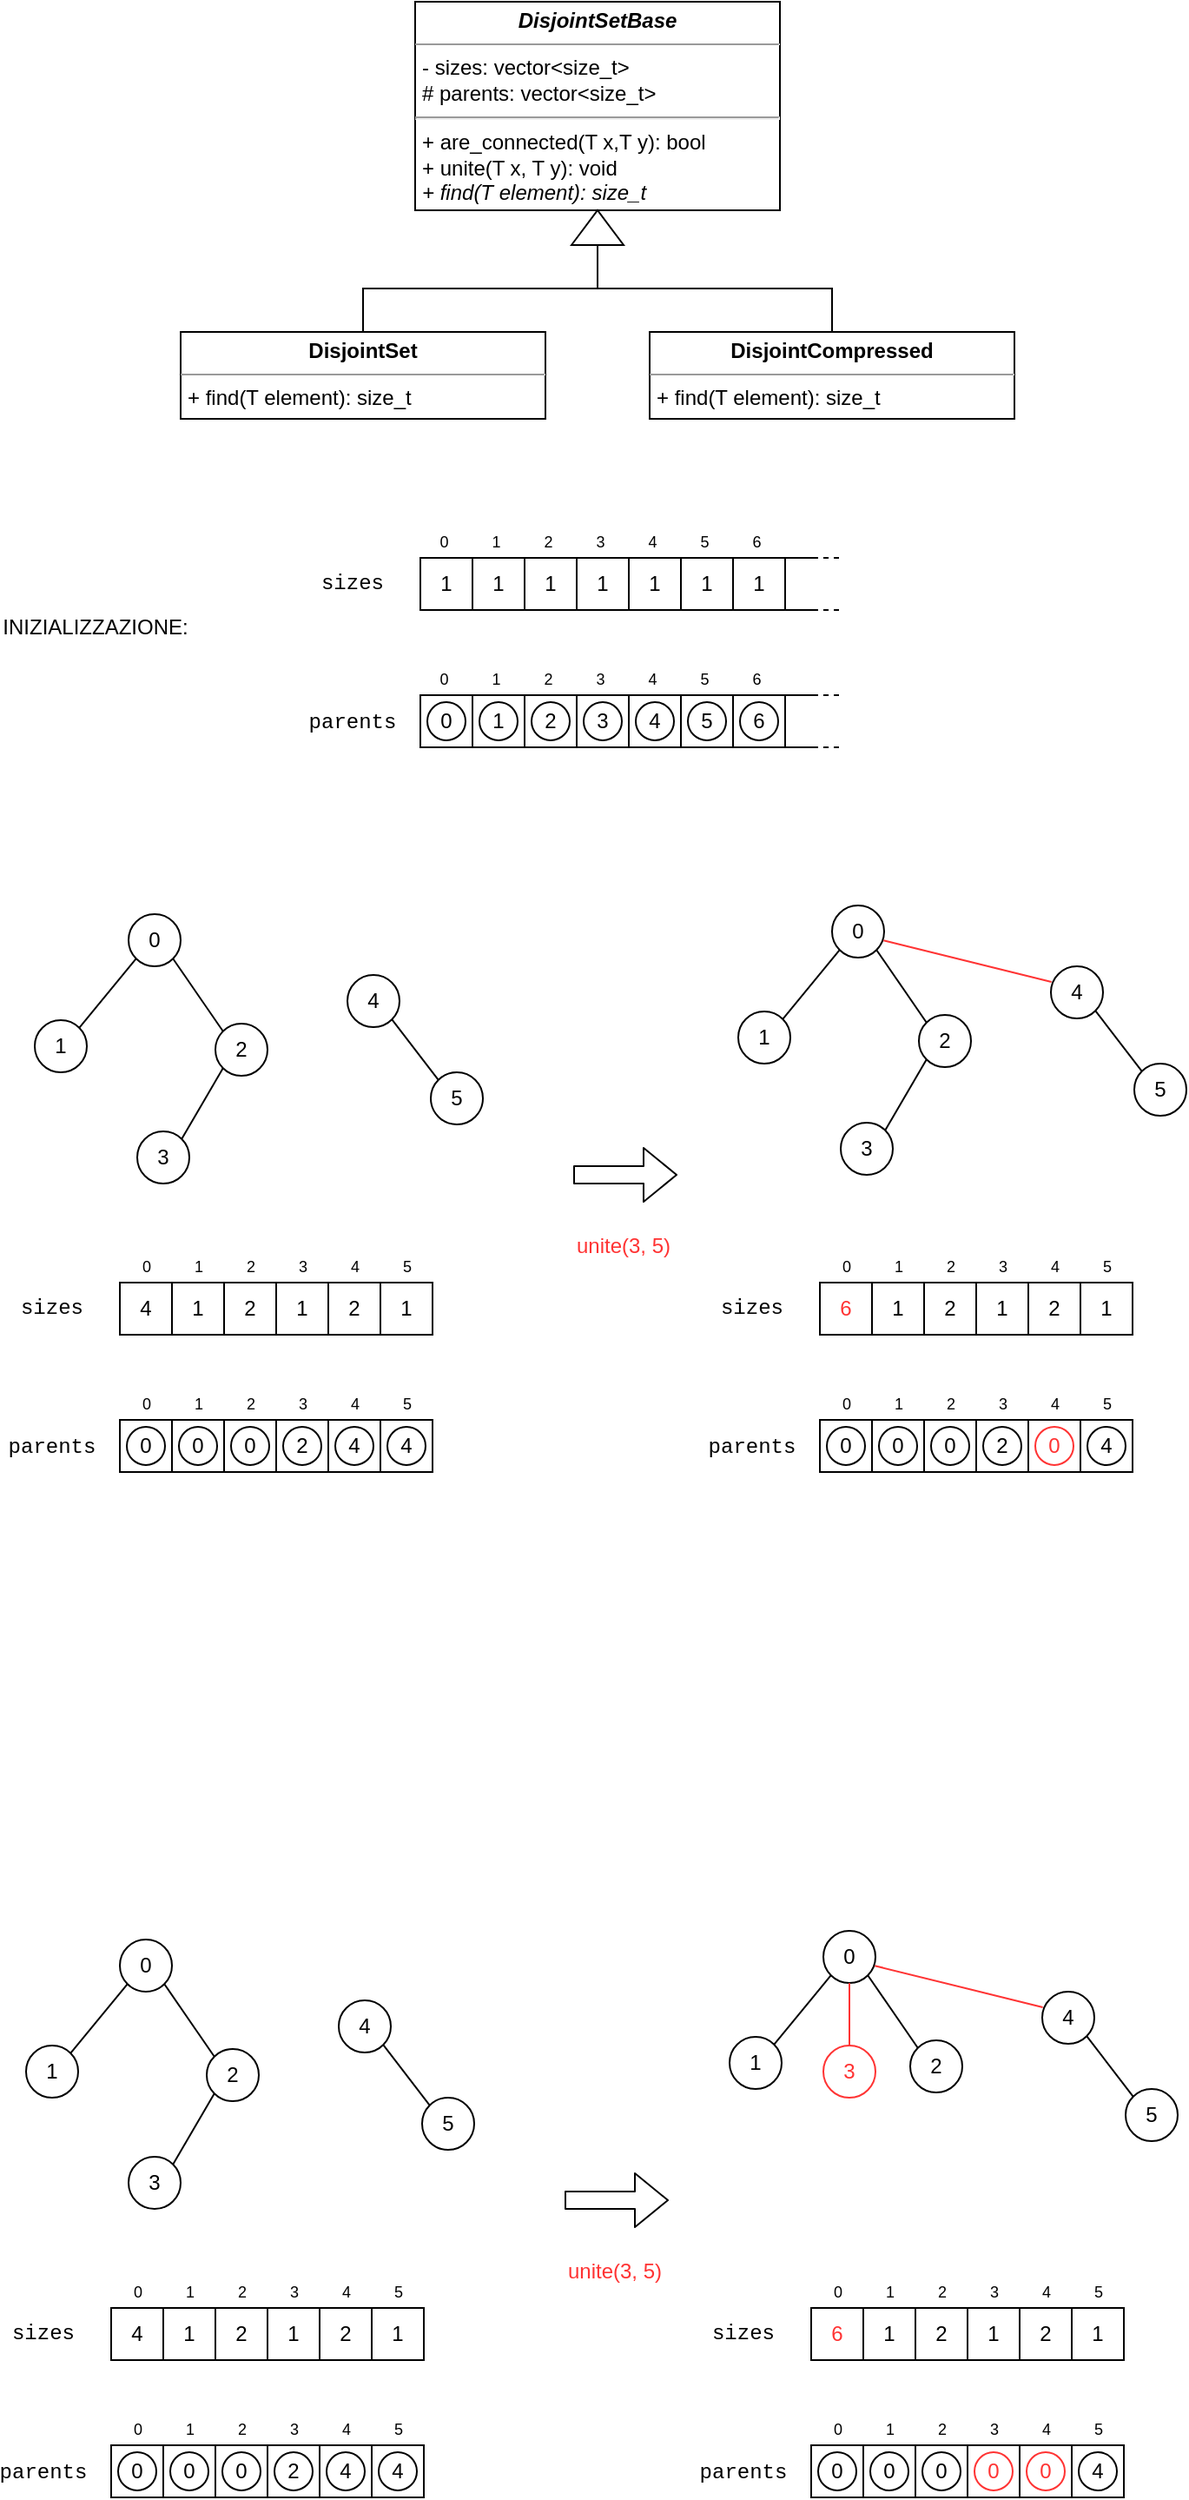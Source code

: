 <mxfile version="12.9.13" type="device"><diagram id="8xjFrXslsAIDBXC2lS5B" name="Page-1"><mxGraphModel dx="1014" dy="738" grid="1" gridSize="10" guides="1" tooltips="1" connect="1" arrows="1" fold="1" page="1" pageScale="1" pageWidth="827" pageHeight="1169" math="0" shadow="0"><root><mxCell id="0"/><mxCell id="1" parent="0"/><mxCell id="ZiQM-W1zX51JUNLS2dKG-1" value="&lt;p style=&quot;margin: 0px ; margin-top: 4px ; text-align: center&quot;&gt;&lt;b&gt;&lt;i&gt;DisjointSetBase&lt;/i&gt;&lt;/b&gt;&lt;br&gt;&lt;/p&gt;&lt;hr size=&quot;1&quot;&gt;&lt;p style=&quot;margin: 0px ; margin-left: 4px&quot;&gt;- sizes:&amp;nbsp;vector&amp;lt;size_t&amp;gt;&lt;/p&gt;&lt;p style=&quot;margin: 0px ; margin-left: 4px&quot;&gt;# parents: vector&amp;lt;size_t&amp;gt;&lt;/p&gt;&lt;hr&gt;&lt;p style=&quot;margin: 0px 0px 0px 4px&quot;&gt;+ are_connected(T x,T y): bool&lt;/p&gt;&lt;p style=&quot;margin: 0px 0px 0px 4px&quot;&gt;+ unite(T x, T y): void&lt;/p&gt;&lt;p style=&quot;margin: 0px 0px 0px 4px&quot;&gt;&lt;i&gt;+ find(T element): size_t&lt;/i&gt;&lt;br&gt;&lt;/p&gt;" style="verticalAlign=top;align=left;overflow=fill;fontSize=12;fontFamily=Helvetica;html=1;fillColor=none;" parent="1" vertex="1"><mxGeometry x="309" y="100" width="210" height="120" as="geometry"/></mxCell><mxCell id="ZiQM-W1zX51JUNLS2dKG-9" style="edgeStyle=orthogonalEdgeStyle;rounded=0;orthogonalLoop=1;jettySize=auto;html=1;exitX=0;exitY=0.5;exitDx=0;exitDy=0;entryX=0.5;entryY=0;entryDx=0;entryDy=0;endArrow=none;endFill=0;" parent="1" source="ZiQM-W1zX51JUNLS2dKG-3" target="ZiQM-W1zX51JUNLS2dKG-7" edge="1"><mxGeometry relative="1" as="geometry"/></mxCell><mxCell id="ZiQM-W1zX51JUNLS2dKG-3" value="" style="triangle;whiteSpace=wrap;html=1;rotation=-90;" parent="1" vertex="1"><mxGeometry x="404" y="215" width="20" height="30" as="geometry"/></mxCell><mxCell id="ZiQM-W1zX51JUNLS2dKG-8" style="edgeStyle=orthogonalEdgeStyle;rounded=0;orthogonalLoop=1;jettySize=auto;html=1;exitX=0.5;exitY=0;exitDx=0;exitDy=0;entryX=0;entryY=0.5;entryDx=0;entryDy=0;endArrow=none;endFill=0;" parent="1" source="ZiQM-W1zX51JUNLS2dKG-6" target="ZiQM-W1zX51JUNLS2dKG-3" edge="1"><mxGeometry relative="1" as="geometry"/></mxCell><mxCell id="ZiQM-W1zX51JUNLS2dKG-6" value="&lt;p style=&quot;margin: 0px ; margin-top: 4px ; text-align: center&quot;&gt;&lt;b&gt;DisjointSet&lt;/b&gt;&lt;br&gt;&lt;/p&gt;&lt;hr size=&quot;1&quot;&gt;&lt;p style=&quot;margin: 0px 0px 0px 4px&quot;&gt;+ find(T element): size_t&lt;/p&gt;&lt;p style=&quot;margin: 0px 0px 0px 4px&quot;&gt;&lt;br&gt;&lt;/p&gt;" style="verticalAlign=top;align=left;overflow=fill;fontSize=12;fontFamily=Helvetica;html=1;fillColor=none;" parent="1" vertex="1"><mxGeometry x="174" y="290" width="210" height="50" as="geometry"/></mxCell><mxCell id="ZiQM-W1zX51JUNLS2dKG-7" value="&lt;p style=&quot;margin: 0px ; margin-top: 4px ; text-align: center&quot;&gt;&lt;b&gt;DisjointCompressed&lt;/b&gt;&lt;br&gt;&lt;/p&gt;&lt;hr size=&quot;1&quot;&gt;&lt;p style=&quot;margin: 0px ; margin-left: 4px&quot;&gt;&lt;span&gt;+ find(T element): size_t&lt;/span&gt;&lt;br&gt;&lt;/p&gt;&lt;p style=&quot;margin: 0px ; margin-left: 4px&quot;&gt;&lt;br&gt;&lt;/p&gt;" style="verticalAlign=top;align=left;overflow=fill;fontSize=12;fontFamily=Helvetica;html=1;fillColor=none;" parent="1" vertex="1"><mxGeometry x="444" y="290" width="210" height="50" as="geometry"/></mxCell><mxCell id="z-gm0jv7d2_Ei2gKOcUc-20" value="" style="rounded=0;whiteSpace=wrap;html=1;verticalAlign=top;" vertex="1" parent="1"><mxGeometry x="492" y="499" width="30" height="30" as="geometry"/></mxCell><mxCell id="z-gm0jv7d2_Ei2gKOcUc-22" value="&lt;font style=&quot;font-size: 9px&quot;&gt;0&amp;nbsp; &amp;nbsp; &amp;nbsp; &amp;nbsp; &amp;nbsp; 1&amp;nbsp; &amp;nbsp; &amp;nbsp; &amp;nbsp; &amp;nbsp;&amp;nbsp;2&amp;nbsp; &amp;nbsp; &amp;nbsp; &amp;nbsp; &amp;nbsp;&amp;nbsp;3&amp;nbsp; &amp;nbsp; &amp;nbsp; &amp;nbsp; &amp;nbsp;&amp;nbsp;4&amp;nbsp; &amp;nbsp; &amp;nbsp; &amp;nbsp; &amp;nbsp;&amp;nbsp;5&amp;nbsp; &amp;nbsp; &amp;nbsp; &amp;nbsp; &amp;nbsp;&amp;nbsp;6&amp;nbsp;&lt;/font&gt;" style="text;html=1;strokeColor=none;fillColor=none;align=center;verticalAlign=middle;whiteSpace=wrap;rounded=0;" vertex="1" parent="1"><mxGeometry x="312" y="479" width="210" height="20" as="geometry"/></mxCell><mxCell id="z-gm0jv7d2_Ei2gKOcUc-24" value="&lt;font face=&quot;Courier New&quot;&gt;sizes&lt;/font&gt;" style="text;html=1;strokeColor=none;fillColor=none;align=center;verticalAlign=middle;whiteSpace=wrap;rounded=0;" vertex="1" parent="1"><mxGeometry x="248" y="424" width="50" height="20" as="geometry"/></mxCell><mxCell id="z-gm0jv7d2_Ei2gKOcUc-47" style="rounded=0;orthogonalLoop=1;jettySize=auto;html=1;exitX=1;exitY=0;exitDx=0;exitDy=0;entryX=0;entryY=1;entryDx=0;entryDy=0;endArrow=none;endFill=0;" edge="1" parent="1" source="z-gm0jv7d2_Ei2gKOcUc-26" target="z-gm0jv7d2_Ei2gKOcUc-27"><mxGeometry relative="1" as="geometry"/></mxCell><mxCell id="z-gm0jv7d2_Ei2gKOcUc-26" value="1" style="ellipse;whiteSpace=wrap;html=1;aspect=fixed;" vertex="1" parent="1"><mxGeometry x="90" y="686" width="30" height="30" as="geometry"/></mxCell><mxCell id="z-gm0jv7d2_Ei2gKOcUc-27" value="0" style="ellipse;whiteSpace=wrap;html=1;aspect=fixed;" vertex="1" parent="1"><mxGeometry x="144" y="625" width="30" height="30" as="geometry"/></mxCell><mxCell id="z-gm0jv7d2_Ei2gKOcUc-48" style="edgeStyle=none;rounded=0;orthogonalLoop=1;jettySize=auto;html=1;exitX=0;exitY=0;exitDx=0;exitDy=0;entryX=1;entryY=1;entryDx=0;entryDy=0;endArrow=none;endFill=0;" edge="1" parent="1" source="z-gm0jv7d2_Ei2gKOcUc-28" target="z-gm0jv7d2_Ei2gKOcUc-27"><mxGeometry relative="1" as="geometry"/></mxCell><mxCell id="z-gm0jv7d2_Ei2gKOcUc-50" style="edgeStyle=none;rounded=0;orthogonalLoop=1;jettySize=auto;html=1;exitX=0;exitY=1;exitDx=0;exitDy=0;entryX=1;entryY=0;entryDx=0;entryDy=0;endArrow=none;endFill=0;" edge="1" parent="1" source="z-gm0jv7d2_Ei2gKOcUc-28" target="z-gm0jv7d2_Ei2gKOcUc-49"><mxGeometry relative="1" as="geometry"/></mxCell><mxCell id="z-gm0jv7d2_Ei2gKOcUc-28" value="2" style="ellipse;whiteSpace=wrap;html=1;aspect=fixed;" vertex="1" parent="1"><mxGeometry x="194" y="688" width="30" height="30" as="geometry"/></mxCell><mxCell id="z-gm0jv7d2_Ei2gKOcUc-29" value="" style="endArrow=none;html=1;" edge="1" parent="1"><mxGeometry width="50" height="50" relative="1" as="geometry"><mxPoint x="522" y="499" as="sourcePoint"/><mxPoint x="538" y="499" as="targetPoint"/></mxGeometry></mxCell><mxCell id="z-gm0jv7d2_Ei2gKOcUc-30" value="" style="endArrow=none;html=1;dashed=1;" edge="1" parent="1"><mxGeometry width="50" height="50" relative="1" as="geometry"><mxPoint x="538" y="499" as="sourcePoint"/><mxPoint x="554" y="499" as="targetPoint"/></mxGeometry></mxCell><mxCell id="z-gm0jv7d2_Ei2gKOcUc-33" value="" style="endArrow=none;html=1;" edge="1" parent="1"><mxGeometry width="50" height="50" relative="1" as="geometry"><mxPoint x="522" y="529" as="sourcePoint"/><mxPoint x="538" y="529" as="targetPoint"/></mxGeometry></mxCell><mxCell id="z-gm0jv7d2_Ei2gKOcUc-34" value="" style="endArrow=none;html=1;dashed=1;" edge="1" parent="1"><mxGeometry width="50" height="50" relative="1" as="geometry"><mxPoint x="538" y="529" as="sourcePoint"/><mxPoint x="554" y="529" as="targetPoint"/></mxGeometry></mxCell><mxCell id="z-gm0jv7d2_Ei2gKOcUc-35" value="1" style="rounded=0;whiteSpace=wrap;html=1;" vertex="1" parent="1"><mxGeometry x="312" y="420" width="30" height="30" as="geometry"/></mxCell><mxCell id="z-gm0jv7d2_Ei2gKOcUc-36" value="1" style="rounded=0;whiteSpace=wrap;html=1;" vertex="1" parent="1"><mxGeometry x="342" y="420" width="30" height="30" as="geometry"/></mxCell><mxCell id="z-gm0jv7d2_Ei2gKOcUc-37" value="1" style="rounded=0;whiteSpace=wrap;html=1;" vertex="1" parent="1"><mxGeometry x="372" y="420" width="30" height="30" as="geometry"/></mxCell><mxCell id="z-gm0jv7d2_Ei2gKOcUc-38" value="1" style="rounded=0;whiteSpace=wrap;html=1;" vertex="1" parent="1"><mxGeometry x="402" y="420" width="30" height="30" as="geometry"/></mxCell><mxCell id="z-gm0jv7d2_Ei2gKOcUc-39" value="1" style="rounded=0;whiteSpace=wrap;html=1;" vertex="1" parent="1"><mxGeometry x="432" y="420" width="30" height="30" as="geometry"/></mxCell><mxCell id="z-gm0jv7d2_Ei2gKOcUc-40" value="1" style="rounded=0;whiteSpace=wrap;html=1;" vertex="1" parent="1"><mxGeometry x="462" y="420" width="30" height="30" as="geometry"/></mxCell><mxCell id="z-gm0jv7d2_Ei2gKOcUc-41" value="1" style="rounded=0;whiteSpace=wrap;html=1;" vertex="1" parent="1"><mxGeometry x="492" y="420" width="30" height="30" as="geometry"/></mxCell><mxCell id="z-gm0jv7d2_Ei2gKOcUc-42" value="&lt;font style=&quot;font-size: 9px&quot;&gt;0&amp;nbsp; &amp;nbsp; &amp;nbsp; &amp;nbsp; &amp;nbsp; 1&amp;nbsp; &amp;nbsp; &amp;nbsp; &amp;nbsp; &amp;nbsp;&amp;nbsp;2&amp;nbsp; &amp;nbsp; &amp;nbsp; &amp;nbsp; &amp;nbsp;&amp;nbsp;3&amp;nbsp; &amp;nbsp; &amp;nbsp; &amp;nbsp; &amp;nbsp;&amp;nbsp;4&amp;nbsp; &amp;nbsp; &amp;nbsp; &amp;nbsp; &amp;nbsp;&amp;nbsp;5&amp;nbsp; &amp;nbsp; &amp;nbsp; &amp;nbsp; &amp;nbsp;&amp;nbsp;6&amp;nbsp;&lt;/font&gt;" style="text;html=1;strokeColor=none;fillColor=none;align=center;verticalAlign=middle;whiteSpace=wrap;rounded=0;" vertex="1" parent="1"><mxGeometry x="312" y="400" width="210" height="20" as="geometry"/></mxCell><mxCell id="z-gm0jv7d2_Ei2gKOcUc-43" value="" style="endArrow=none;html=1;" edge="1" parent="1"><mxGeometry width="50" height="50" relative="1" as="geometry"><mxPoint x="522" y="420" as="sourcePoint"/><mxPoint x="538" y="420" as="targetPoint"/></mxGeometry></mxCell><mxCell id="z-gm0jv7d2_Ei2gKOcUc-44" value="" style="endArrow=none;html=1;dashed=1;" edge="1" parent="1"><mxGeometry width="50" height="50" relative="1" as="geometry"><mxPoint x="538" y="420" as="sourcePoint"/><mxPoint x="554" y="420" as="targetPoint"/></mxGeometry></mxCell><mxCell id="z-gm0jv7d2_Ei2gKOcUc-45" value="" style="endArrow=none;html=1;" edge="1" parent="1"><mxGeometry width="50" height="50" relative="1" as="geometry"><mxPoint x="522" y="450" as="sourcePoint"/><mxPoint x="538" y="450" as="targetPoint"/></mxGeometry></mxCell><mxCell id="z-gm0jv7d2_Ei2gKOcUc-46" value="" style="endArrow=none;html=1;dashed=1;" edge="1" parent="1"><mxGeometry width="50" height="50" relative="1" as="geometry"><mxPoint x="538" y="450" as="sourcePoint"/><mxPoint x="554" y="450" as="targetPoint"/></mxGeometry></mxCell><mxCell id="z-gm0jv7d2_Ei2gKOcUc-49" value="3" style="ellipse;whiteSpace=wrap;html=1;aspect=fixed;" vertex="1" parent="1"><mxGeometry x="149" y="750" width="30" height="30" as="geometry"/></mxCell><mxCell id="z-gm0jv7d2_Ei2gKOcUc-51" value="4" style="ellipse;whiteSpace=wrap;html=1;aspect=fixed;" vertex="1" parent="1"><mxGeometry x="270" y="660" width="30" height="30" as="geometry"/></mxCell><mxCell id="z-gm0jv7d2_Ei2gKOcUc-54" style="edgeStyle=none;rounded=0;orthogonalLoop=1;jettySize=auto;html=1;exitX=0;exitY=0;exitDx=0;exitDy=0;entryX=1;entryY=1;entryDx=0;entryDy=0;endArrow=none;endFill=0;" edge="1" parent="1" source="z-gm0jv7d2_Ei2gKOcUc-52" target="z-gm0jv7d2_Ei2gKOcUc-51"><mxGeometry relative="1" as="geometry"/></mxCell><mxCell id="z-gm0jv7d2_Ei2gKOcUc-52" value="5" style="ellipse;whiteSpace=wrap;html=1;aspect=fixed;" vertex="1" parent="1"><mxGeometry x="318" y="716" width="30" height="30" as="geometry"/></mxCell><mxCell id="z-gm0jv7d2_Ei2gKOcUc-55" value="" style="rounded=0;whiteSpace=wrap;html=1;" vertex="1" parent="1"><mxGeometry x="139" y="916" width="30" height="30" as="geometry"/></mxCell><mxCell id="z-gm0jv7d2_Ei2gKOcUc-56" value="" style="rounded=0;whiteSpace=wrap;html=1;" vertex="1" parent="1"><mxGeometry x="169" y="916" width="30" height="30" as="geometry"/></mxCell><mxCell id="z-gm0jv7d2_Ei2gKOcUc-57" value="" style="rounded=0;whiteSpace=wrap;html=1;" vertex="1" parent="1"><mxGeometry x="199" y="916" width="30" height="30" as="geometry"/></mxCell><mxCell id="z-gm0jv7d2_Ei2gKOcUc-58" value="" style="rounded=0;whiteSpace=wrap;html=1;" vertex="1" parent="1"><mxGeometry x="229" y="916" width="30" height="30" as="geometry"/></mxCell><mxCell id="z-gm0jv7d2_Ei2gKOcUc-59" value="" style="rounded=0;whiteSpace=wrap;html=1;" vertex="1" parent="1"><mxGeometry x="259" y="916" width="30" height="30" as="geometry"/></mxCell><mxCell id="z-gm0jv7d2_Ei2gKOcUc-60" value="" style="rounded=0;whiteSpace=wrap;html=1;" vertex="1" parent="1"><mxGeometry x="289" y="916" width="30" height="30" as="geometry"/></mxCell><mxCell id="z-gm0jv7d2_Ei2gKOcUc-62" value="&lt;font style=&quot;font-size: 9px&quot;&gt;0&amp;nbsp; &amp;nbsp; &amp;nbsp; &amp;nbsp; &amp;nbsp; 1&amp;nbsp; &amp;nbsp; &amp;nbsp; &amp;nbsp; &amp;nbsp;&amp;nbsp;2&amp;nbsp; &amp;nbsp; &amp;nbsp; &amp;nbsp; &amp;nbsp;&amp;nbsp;3&amp;nbsp; &amp;nbsp; &amp;nbsp; &amp;nbsp; &amp;nbsp;&amp;nbsp;4&amp;nbsp; &amp;nbsp; &amp;nbsp; &amp;nbsp; &amp;nbsp;&amp;nbsp;5&lt;/font&gt;" style="text;html=1;strokeColor=none;fillColor=none;align=center;verticalAlign=middle;whiteSpace=wrap;rounded=0;" vertex="1" parent="1"><mxGeometry x="139" y="896" width="181" height="20" as="geometry"/></mxCell><mxCell id="z-gm0jv7d2_Ei2gKOcUc-63" value="&lt;font face=&quot;Courier New&quot;&gt;parents&lt;/font&gt;" style="text;html=1;strokeColor=none;fillColor=none;align=center;verticalAlign=middle;whiteSpace=wrap;rounded=0;" vertex="1" parent="1"><mxGeometry x="75" y="921" width="50" height="20" as="geometry"/></mxCell><mxCell id="z-gm0jv7d2_Ei2gKOcUc-64" value="&lt;font face=&quot;Courier New&quot;&gt;sizes&lt;/font&gt;" style="text;html=1;strokeColor=none;fillColor=none;align=center;verticalAlign=middle;whiteSpace=wrap;rounded=0;" vertex="1" parent="1"><mxGeometry x="75" y="841" width="50" height="20" as="geometry"/></mxCell><mxCell id="z-gm0jv7d2_Ei2gKOcUc-69" value="4" style="rounded=0;whiteSpace=wrap;html=1;" vertex="1" parent="1"><mxGeometry x="139" y="837" width="30" height="30" as="geometry"/></mxCell><mxCell id="z-gm0jv7d2_Ei2gKOcUc-70" value="1" style="rounded=0;whiteSpace=wrap;html=1;" vertex="1" parent="1"><mxGeometry x="169" y="837" width="30" height="30" as="geometry"/></mxCell><mxCell id="z-gm0jv7d2_Ei2gKOcUc-71" value="2" style="rounded=0;whiteSpace=wrap;html=1;" vertex="1" parent="1"><mxGeometry x="199" y="837" width="30" height="30" as="geometry"/></mxCell><mxCell id="z-gm0jv7d2_Ei2gKOcUc-72" value="1" style="rounded=0;whiteSpace=wrap;html=1;" vertex="1" parent="1"><mxGeometry x="229" y="837" width="30" height="30" as="geometry"/></mxCell><mxCell id="z-gm0jv7d2_Ei2gKOcUc-73" value="2" style="rounded=0;whiteSpace=wrap;html=1;" vertex="1" parent="1"><mxGeometry x="259" y="837" width="30" height="30" as="geometry"/></mxCell><mxCell id="z-gm0jv7d2_Ei2gKOcUc-74" value="1" style="rounded=0;whiteSpace=wrap;html=1;" vertex="1" parent="1"><mxGeometry x="289" y="837" width="30" height="30" as="geometry"/></mxCell><mxCell id="z-gm0jv7d2_Ei2gKOcUc-76" value="&lt;font style=&quot;font-size: 9px&quot;&gt;0&amp;nbsp; &amp;nbsp; &amp;nbsp; &amp;nbsp; &amp;nbsp; 1&amp;nbsp; &amp;nbsp; &amp;nbsp; &amp;nbsp; &amp;nbsp;&amp;nbsp;2&amp;nbsp; &amp;nbsp; &amp;nbsp; &amp;nbsp; &amp;nbsp;&amp;nbsp;3&amp;nbsp; &amp;nbsp; &amp;nbsp; &amp;nbsp; &amp;nbsp;&amp;nbsp;4&amp;nbsp; &amp;nbsp; &amp;nbsp; &amp;nbsp; &amp;nbsp;&amp;nbsp;5&lt;/font&gt;" style="text;html=1;strokeColor=none;fillColor=none;align=center;verticalAlign=middle;whiteSpace=wrap;rounded=0;" vertex="1" parent="1"><mxGeometry x="139" y="817" width="181" height="20" as="geometry"/></mxCell><mxCell id="z-gm0jv7d2_Ei2gKOcUc-81" value="" style="shape=flexArrow;endArrow=classic;html=1;" edge="1" parent="1"><mxGeometry width="50" height="50" relative="1" as="geometry"><mxPoint x="400" y="775" as="sourcePoint"/><mxPoint x="460" y="775" as="targetPoint"/></mxGeometry></mxCell><mxCell id="z-gm0jv7d2_Ei2gKOcUc-82" style="rounded=0;orthogonalLoop=1;jettySize=auto;html=1;exitX=1;exitY=0;exitDx=0;exitDy=0;entryX=0;entryY=1;entryDx=0;entryDy=0;endArrow=none;endFill=0;" edge="1" parent="1" source="z-gm0jv7d2_Ei2gKOcUc-83" target="z-gm0jv7d2_Ei2gKOcUc-84"><mxGeometry relative="1" as="geometry"/></mxCell><mxCell id="z-gm0jv7d2_Ei2gKOcUc-83" value="1" style="ellipse;whiteSpace=wrap;html=1;aspect=fixed;" vertex="1" parent="1"><mxGeometry x="495" y="681" width="30" height="30" as="geometry"/></mxCell><mxCell id="z-gm0jv7d2_Ei2gKOcUc-109" style="edgeStyle=none;rounded=0;orthogonalLoop=1;jettySize=auto;html=1;exitX=0.988;exitY=0.671;exitDx=0;exitDy=0;entryX=0.01;entryY=0.299;entryDx=0;entryDy=0;endArrow=none;endFill=0;exitPerimeter=0;entryPerimeter=0;strokeColor=#FF3333;" edge="1" parent="1" source="z-gm0jv7d2_Ei2gKOcUc-84" target="z-gm0jv7d2_Ei2gKOcUc-89"><mxGeometry relative="1" as="geometry"/></mxCell><mxCell id="z-gm0jv7d2_Ei2gKOcUc-84" value="0" style="ellipse;whiteSpace=wrap;html=1;aspect=fixed;" vertex="1" parent="1"><mxGeometry x="549" y="620" width="30" height="30" as="geometry"/></mxCell><mxCell id="z-gm0jv7d2_Ei2gKOcUc-85" style="edgeStyle=none;rounded=0;orthogonalLoop=1;jettySize=auto;html=1;exitX=0;exitY=0;exitDx=0;exitDy=0;entryX=1;entryY=1;entryDx=0;entryDy=0;endArrow=none;endFill=0;" edge="1" parent="1" source="z-gm0jv7d2_Ei2gKOcUc-87" target="z-gm0jv7d2_Ei2gKOcUc-84"><mxGeometry relative="1" as="geometry"/></mxCell><mxCell id="z-gm0jv7d2_Ei2gKOcUc-86" style="edgeStyle=none;rounded=0;orthogonalLoop=1;jettySize=auto;html=1;exitX=0;exitY=1;exitDx=0;exitDy=0;entryX=1;entryY=0;entryDx=0;entryDy=0;endArrow=none;endFill=0;" edge="1" parent="1" source="z-gm0jv7d2_Ei2gKOcUc-87" target="z-gm0jv7d2_Ei2gKOcUc-88"><mxGeometry relative="1" as="geometry"/></mxCell><mxCell id="z-gm0jv7d2_Ei2gKOcUc-87" value="2" style="ellipse;whiteSpace=wrap;html=1;aspect=fixed;" vertex="1" parent="1"><mxGeometry x="599" y="683" width="30" height="30" as="geometry"/></mxCell><mxCell id="z-gm0jv7d2_Ei2gKOcUc-88" value="3" style="ellipse;whiteSpace=wrap;html=1;aspect=fixed;" vertex="1" parent="1"><mxGeometry x="554" y="745" width="30" height="30" as="geometry"/></mxCell><mxCell id="z-gm0jv7d2_Ei2gKOcUc-89" value="4" style="ellipse;whiteSpace=wrap;html=1;aspect=fixed;" vertex="1" parent="1"><mxGeometry x="675" y="655" width="30" height="30" as="geometry"/></mxCell><mxCell id="z-gm0jv7d2_Ei2gKOcUc-90" style="edgeStyle=none;rounded=0;orthogonalLoop=1;jettySize=auto;html=1;exitX=0;exitY=0;exitDx=0;exitDy=0;entryX=1;entryY=1;entryDx=0;entryDy=0;endArrow=none;endFill=0;" edge="1" parent="1" source="z-gm0jv7d2_Ei2gKOcUc-91" target="z-gm0jv7d2_Ei2gKOcUc-89"><mxGeometry relative="1" as="geometry"/></mxCell><mxCell id="z-gm0jv7d2_Ei2gKOcUc-91" value="5" style="ellipse;whiteSpace=wrap;html=1;aspect=fixed;" vertex="1" parent="1"><mxGeometry x="723" y="711" width="30" height="30" as="geometry"/></mxCell><mxCell id="z-gm0jv7d2_Ei2gKOcUc-100" value="&lt;font face=&quot;Courier New&quot;&gt;sizes&lt;/font&gt;" style="text;html=1;strokeColor=none;fillColor=none;align=center;verticalAlign=middle;whiteSpace=wrap;rounded=0;" vertex="1" parent="1"><mxGeometry x="478" y="841" width="50" height="20" as="geometry"/></mxCell><mxCell id="z-gm0jv7d2_Ei2gKOcUc-101" value="&lt;font color=&quot;#ff3333&quot;&gt;6&lt;/font&gt;" style="rounded=0;whiteSpace=wrap;html=1;" vertex="1" parent="1"><mxGeometry x="542" y="837" width="30" height="30" as="geometry"/></mxCell><mxCell id="z-gm0jv7d2_Ei2gKOcUc-102" value="1" style="rounded=0;whiteSpace=wrap;html=1;" vertex="1" parent="1"><mxGeometry x="572" y="837" width="30" height="30" as="geometry"/></mxCell><mxCell id="z-gm0jv7d2_Ei2gKOcUc-103" value="2" style="rounded=0;whiteSpace=wrap;html=1;" vertex="1" parent="1"><mxGeometry x="602" y="837" width="30" height="30" as="geometry"/></mxCell><mxCell id="z-gm0jv7d2_Ei2gKOcUc-104" value="1" style="rounded=0;whiteSpace=wrap;html=1;" vertex="1" parent="1"><mxGeometry x="632" y="837" width="30" height="30" as="geometry"/></mxCell><mxCell id="z-gm0jv7d2_Ei2gKOcUc-105" value="2" style="rounded=0;whiteSpace=wrap;html=1;" vertex="1" parent="1"><mxGeometry x="662" y="837" width="30" height="30" as="geometry"/></mxCell><mxCell id="z-gm0jv7d2_Ei2gKOcUc-106" value="1" style="rounded=0;whiteSpace=wrap;html=1;" vertex="1" parent="1"><mxGeometry x="692" y="837" width="30" height="30" as="geometry"/></mxCell><mxCell id="z-gm0jv7d2_Ei2gKOcUc-107" value="&lt;font style=&quot;font-size: 9px&quot;&gt;0&amp;nbsp; &amp;nbsp; &amp;nbsp; &amp;nbsp; &amp;nbsp; 1&amp;nbsp; &amp;nbsp; &amp;nbsp; &amp;nbsp; &amp;nbsp;&amp;nbsp;2&amp;nbsp; &amp;nbsp; &amp;nbsp; &amp;nbsp; &amp;nbsp;&amp;nbsp;3&amp;nbsp; &amp;nbsp; &amp;nbsp; &amp;nbsp; &amp;nbsp;&amp;nbsp;4&amp;nbsp; &amp;nbsp; &amp;nbsp; &amp;nbsp; &amp;nbsp;&amp;nbsp;5&lt;/font&gt;" style="text;html=1;strokeColor=none;fillColor=none;align=center;verticalAlign=middle;whiteSpace=wrap;rounded=0;" vertex="1" parent="1"><mxGeometry x="542" y="817" width="181" height="20" as="geometry"/></mxCell><mxCell id="z-gm0jv7d2_Ei2gKOcUc-110" value="&lt;font color=&quot;#ff3333&quot;&gt;unite(3, 5)&lt;/font&gt;" style="text;html=1;strokeColor=none;fillColor=none;align=center;verticalAlign=middle;whiteSpace=wrap;rounded=0;" vertex="1" parent="1"><mxGeometry x="396" y="806" width="66" height="20" as="geometry"/></mxCell><mxCell id="z-gm0jv7d2_Ei2gKOcUc-111" value="INIZIALIZZAZIONE:" style="text;html=1;strokeColor=none;fillColor=none;align=center;verticalAlign=middle;whiteSpace=wrap;rounded=0;" vertex="1" parent="1"><mxGeometry x="70" y="450" width="110" height="20" as="geometry"/></mxCell><mxCell id="z-gm0jv7d2_Ei2gKOcUc-112" value="0" style="ellipse;whiteSpace=wrap;html=1;aspect=fixed;" vertex="1" parent="1"><mxGeometry x="143" y="920" width="22" height="22" as="geometry"/></mxCell><mxCell id="z-gm0jv7d2_Ei2gKOcUc-113" value="0" style="ellipse;whiteSpace=wrap;html=1;aspect=fixed;" vertex="1" parent="1"><mxGeometry x="173" y="920" width="22" height="22" as="geometry"/></mxCell><mxCell id="z-gm0jv7d2_Ei2gKOcUc-114" value="0" style="ellipse;whiteSpace=wrap;html=1;aspect=fixed;" vertex="1" parent="1"><mxGeometry x="203" y="920" width="22" height="22" as="geometry"/></mxCell><mxCell id="z-gm0jv7d2_Ei2gKOcUc-115" value="2" style="ellipse;whiteSpace=wrap;html=1;aspect=fixed;" vertex="1" parent="1"><mxGeometry x="233" y="920" width="22" height="22" as="geometry"/></mxCell><mxCell id="z-gm0jv7d2_Ei2gKOcUc-117" value="4" style="ellipse;whiteSpace=wrap;html=1;aspect=fixed;" vertex="1" parent="1"><mxGeometry x="263" y="920" width="22" height="22" as="geometry"/></mxCell><mxCell id="z-gm0jv7d2_Ei2gKOcUc-118" value="4" style="ellipse;whiteSpace=wrap;html=1;aspect=fixed;" vertex="1" parent="1"><mxGeometry x="293" y="920" width="22" height="22" as="geometry"/></mxCell><mxCell id="z-gm0jv7d2_Ei2gKOcUc-121" value="" style="rounded=0;whiteSpace=wrap;html=1;" vertex="1" parent="1"><mxGeometry x="542" y="916" width="30" height="30" as="geometry"/></mxCell><mxCell id="z-gm0jv7d2_Ei2gKOcUc-122" value="" style="rounded=0;whiteSpace=wrap;html=1;" vertex="1" parent="1"><mxGeometry x="572" y="916" width="30" height="30" as="geometry"/></mxCell><mxCell id="z-gm0jv7d2_Ei2gKOcUc-123" value="" style="rounded=0;whiteSpace=wrap;html=1;" vertex="1" parent="1"><mxGeometry x="602" y="916" width="30" height="30" as="geometry"/></mxCell><mxCell id="z-gm0jv7d2_Ei2gKOcUc-124" value="" style="rounded=0;whiteSpace=wrap;html=1;" vertex="1" parent="1"><mxGeometry x="632" y="916" width="30" height="30" as="geometry"/></mxCell><mxCell id="z-gm0jv7d2_Ei2gKOcUc-125" value="" style="rounded=0;whiteSpace=wrap;html=1;" vertex="1" parent="1"><mxGeometry x="662" y="916" width="30" height="30" as="geometry"/></mxCell><mxCell id="z-gm0jv7d2_Ei2gKOcUc-126" value="" style="rounded=0;whiteSpace=wrap;html=1;" vertex="1" parent="1"><mxGeometry x="692" y="916" width="30" height="30" as="geometry"/></mxCell><mxCell id="z-gm0jv7d2_Ei2gKOcUc-127" value="&lt;font style=&quot;font-size: 9px&quot;&gt;0&amp;nbsp; &amp;nbsp; &amp;nbsp; &amp;nbsp; &amp;nbsp; 1&amp;nbsp; &amp;nbsp; &amp;nbsp; &amp;nbsp; &amp;nbsp;&amp;nbsp;2&amp;nbsp; &amp;nbsp; &amp;nbsp; &amp;nbsp; &amp;nbsp;&amp;nbsp;3&amp;nbsp; &amp;nbsp; &amp;nbsp; &amp;nbsp; &amp;nbsp;&amp;nbsp;4&amp;nbsp; &amp;nbsp; &amp;nbsp; &amp;nbsp; &amp;nbsp;&amp;nbsp;5&lt;/font&gt;" style="text;html=1;strokeColor=none;fillColor=none;align=center;verticalAlign=middle;whiteSpace=wrap;rounded=0;" vertex="1" parent="1"><mxGeometry x="542" y="896" width="181" height="20" as="geometry"/></mxCell><mxCell id="z-gm0jv7d2_Ei2gKOcUc-128" value="&lt;font face=&quot;Courier New&quot;&gt;parents&lt;/font&gt;" style="text;html=1;strokeColor=none;fillColor=none;align=center;verticalAlign=middle;whiteSpace=wrap;rounded=0;" vertex="1" parent="1"><mxGeometry x="478" y="921" width="50" height="20" as="geometry"/></mxCell><mxCell id="z-gm0jv7d2_Ei2gKOcUc-129" value="0" style="ellipse;whiteSpace=wrap;html=1;aspect=fixed;" vertex="1" parent="1"><mxGeometry x="546" y="920" width="22" height="22" as="geometry"/></mxCell><mxCell id="z-gm0jv7d2_Ei2gKOcUc-130" value="0" style="ellipse;whiteSpace=wrap;html=1;aspect=fixed;" vertex="1" parent="1"><mxGeometry x="576" y="920" width="22" height="22" as="geometry"/></mxCell><mxCell id="z-gm0jv7d2_Ei2gKOcUc-131" value="0" style="ellipse;whiteSpace=wrap;html=1;aspect=fixed;" vertex="1" parent="1"><mxGeometry x="606" y="920" width="22" height="22" as="geometry"/></mxCell><mxCell id="z-gm0jv7d2_Ei2gKOcUc-132" value="2" style="ellipse;whiteSpace=wrap;html=1;aspect=fixed;" vertex="1" parent="1"><mxGeometry x="636" y="920" width="22" height="22" as="geometry"/></mxCell><mxCell id="z-gm0jv7d2_Ei2gKOcUc-133" value="&lt;font color=&quot;#ff3333&quot;&gt;0&lt;/font&gt;" style="ellipse;whiteSpace=wrap;html=1;aspect=fixed;strokeColor=#FF3333;" vertex="1" parent="1"><mxGeometry x="666" y="920" width="22" height="22" as="geometry"/></mxCell><mxCell id="z-gm0jv7d2_Ei2gKOcUc-134" value="4" style="ellipse;whiteSpace=wrap;html=1;aspect=fixed;" vertex="1" parent="1"><mxGeometry x="696" y="920" width="22" height="22" as="geometry"/></mxCell><mxCell id="z-gm0jv7d2_Ei2gKOcUc-163" value="" style="rounded=0;whiteSpace=wrap;html=1;" vertex="1" parent="1"><mxGeometry x="312" y="499" width="30" height="30" as="geometry"/></mxCell><mxCell id="z-gm0jv7d2_Ei2gKOcUc-164" value="" style="rounded=0;whiteSpace=wrap;html=1;" vertex="1" parent="1"><mxGeometry x="342" y="499" width="30" height="30" as="geometry"/></mxCell><mxCell id="z-gm0jv7d2_Ei2gKOcUc-165" value="" style="rounded=0;whiteSpace=wrap;html=1;" vertex="1" parent="1"><mxGeometry x="372" y="499" width="30" height="30" as="geometry"/></mxCell><mxCell id="z-gm0jv7d2_Ei2gKOcUc-166" value="" style="rounded=0;whiteSpace=wrap;html=1;" vertex="1" parent="1"><mxGeometry x="402" y="499" width="30" height="30" as="geometry"/></mxCell><mxCell id="z-gm0jv7d2_Ei2gKOcUc-167" value="" style="rounded=0;whiteSpace=wrap;html=1;" vertex="1" parent="1"><mxGeometry x="432" y="499" width="30" height="30" as="geometry"/></mxCell><mxCell id="z-gm0jv7d2_Ei2gKOcUc-168" value="" style="rounded=0;whiteSpace=wrap;html=1;" vertex="1" parent="1"><mxGeometry x="462" y="499" width="30" height="30" as="geometry"/></mxCell><mxCell id="z-gm0jv7d2_Ei2gKOcUc-169" value="&lt;font face=&quot;Courier New&quot;&gt;parents&lt;/font&gt;" style="text;html=1;strokeColor=none;fillColor=none;align=center;verticalAlign=middle;whiteSpace=wrap;rounded=0;" vertex="1" parent="1"><mxGeometry x="248" y="504" width="50" height="20" as="geometry"/></mxCell><mxCell id="z-gm0jv7d2_Ei2gKOcUc-170" value="0" style="ellipse;whiteSpace=wrap;html=1;aspect=fixed;" vertex="1" parent="1"><mxGeometry x="316" y="503" width="22" height="22" as="geometry"/></mxCell><mxCell id="z-gm0jv7d2_Ei2gKOcUc-171" value="1" style="ellipse;whiteSpace=wrap;html=1;aspect=fixed;" vertex="1" parent="1"><mxGeometry x="346" y="503" width="22" height="22" as="geometry"/></mxCell><mxCell id="z-gm0jv7d2_Ei2gKOcUc-172" value="2" style="ellipse;whiteSpace=wrap;html=1;aspect=fixed;" vertex="1" parent="1"><mxGeometry x="376" y="503" width="22" height="22" as="geometry"/></mxCell><mxCell id="z-gm0jv7d2_Ei2gKOcUc-173" value="3" style="ellipse;whiteSpace=wrap;html=1;aspect=fixed;" vertex="1" parent="1"><mxGeometry x="406" y="503" width="22" height="22" as="geometry"/></mxCell><mxCell id="z-gm0jv7d2_Ei2gKOcUc-174" value="4" style="ellipse;whiteSpace=wrap;html=1;aspect=fixed;" vertex="1" parent="1"><mxGeometry x="436" y="503" width="22" height="22" as="geometry"/></mxCell><mxCell id="z-gm0jv7d2_Ei2gKOcUc-175" value="5" style="ellipse;whiteSpace=wrap;html=1;aspect=fixed;" vertex="1" parent="1"><mxGeometry x="466" y="503" width="22" height="22" as="geometry"/></mxCell><mxCell id="z-gm0jv7d2_Ei2gKOcUc-176" value="6" style="ellipse;whiteSpace=wrap;html=1;aspect=fixed;" vertex="1" parent="1"><mxGeometry x="496" y="503" width="22" height="22" as="geometry"/></mxCell><mxCell id="z-gm0jv7d2_Ei2gKOcUc-245" style="rounded=0;orthogonalLoop=1;jettySize=auto;html=1;exitX=1;exitY=0;exitDx=0;exitDy=0;entryX=0;entryY=1;entryDx=0;entryDy=0;endArrow=none;endFill=0;" edge="1" parent="1" source="z-gm0jv7d2_Ei2gKOcUc-246" target="z-gm0jv7d2_Ei2gKOcUc-247"><mxGeometry relative="1" as="geometry"/></mxCell><mxCell id="z-gm0jv7d2_Ei2gKOcUc-246" value="1" style="ellipse;whiteSpace=wrap;html=1;aspect=fixed;" vertex="1" parent="1"><mxGeometry x="85" y="1276" width="30" height="30" as="geometry"/></mxCell><mxCell id="z-gm0jv7d2_Ei2gKOcUc-247" value="0" style="ellipse;whiteSpace=wrap;html=1;aspect=fixed;" vertex="1" parent="1"><mxGeometry x="139" y="1215" width="30" height="30" as="geometry"/></mxCell><mxCell id="z-gm0jv7d2_Ei2gKOcUc-248" style="edgeStyle=none;rounded=0;orthogonalLoop=1;jettySize=auto;html=1;exitX=0;exitY=0;exitDx=0;exitDy=0;entryX=1;entryY=1;entryDx=0;entryDy=0;endArrow=none;endFill=0;" edge="1" parent="1" source="z-gm0jv7d2_Ei2gKOcUc-250" target="z-gm0jv7d2_Ei2gKOcUc-247"><mxGeometry relative="1" as="geometry"/></mxCell><mxCell id="z-gm0jv7d2_Ei2gKOcUc-249" style="edgeStyle=none;rounded=0;orthogonalLoop=1;jettySize=auto;html=1;exitX=0;exitY=1;exitDx=0;exitDy=0;entryX=1;entryY=0;entryDx=0;entryDy=0;endArrow=none;endFill=0;" edge="1" parent="1" source="z-gm0jv7d2_Ei2gKOcUc-250" target="z-gm0jv7d2_Ei2gKOcUc-251"><mxGeometry relative="1" as="geometry"/></mxCell><mxCell id="z-gm0jv7d2_Ei2gKOcUc-250" value="2" style="ellipse;whiteSpace=wrap;html=1;aspect=fixed;" vertex="1" parent="1"><mxGeometry x="189" y="1278" width="30" height="30" as="geometry"/></mxCell><mxCell id="z-gm0jv7d2_Ei2gKOcUc-251" value="3" style="ellipse;whiteSpace=wrap;html=1;aspect=fixed;" vertex="1" parent="1"><mxGeometry x="144" y="1340" width="30" height="30" as="geometry"/></mxCell><mxCell id="z-gm0jv7d2_Ei2gKOcUc-252" value="4" style="ellipse;whiteSpace=wrap;html=1;aspect=fixed;" vertex="1" parent="1"><mxGeometry x="265" y="1250" width="30" height="30" as="geometry"/></mxCell><mxCell id="z-gm0jv7d2_Ei2gKOcUc-253" style="edgeStyle=none;rounded=0;orthogonalLoop=1;jettySize=auto;html=1;exitX=0;exitY=0;exitDx=0;exitDy=0;entryX=1;entryY=1;entryDx=0;entryDy=0;endArrow=none;endFill=0;" edge="1" parent="1" source="z-gm0jv7d2_Ei2gKOcUc-254" target="z-gm0jv7d2_Ei2gKOcUc-252"><mxGeometry relative="1" as="geometry"/></mxCell><mxCell id="z-gm0jv7d2_Ei2gKOcUc-254" value="5" style="ellipse;whiteSpace=wrap;html=1;aspect=fixed;" vertex="1" parent="1"><mxGeometry x="313" y="1306" width="30" height="30" as="geometry"/></mxCell><mxCell id="z-gm0jv7d2_Ei2gKOcUc-255" value="" style="rounded=0;whiteSpace=wrap;html=1;" vertex="1" parent="1"><mxGeometry x="134" y="1506" width="30" height="30" as="geometry"/></mxCell><mxCell id="z-gm0jv7d2_Ei2gKOcUc-256" value="" style="rounded=0;whiteSpace=wrap;html=1;" vertex="1" parent="1"><mxGeometry x="164" y="1506" width="30" height="30" as="geometry"/></mxCell><mxCell id="z-gm0jv7d2_Ei2gKOcUc-257" value="" style="rounded=0;whiteSpace=wrap;html=1;" vertex="1" parent="1"><mxGeometry x="194" y="1506" width="30" height="30" as="geometry"/></mxCell><mxCell id="z-gm0jv7d2_Ei2gKOcUc-258" value="" style="rounded=0;whiteSpace=wrap;html=1;" vertex="1" parent="1"><mxGeometry x="224" y="1506" width="30" height="30" as="geometry"/></mxCell><mxCell id="z-gm0jv7d2_Ei2gKOcUc-259" value="" style="rounded=0;whiteSpace=wrap;html=1;" vertex="1" parent="1"><mxGeometry x="254" y="1506" width="30" height="30" as="geometry"/></mxCell><mxCell id="z-gm0jv7d2_Ei2gKOcUc-260" value="" style="rounded=0;whiteSpace=wrap;html=1;" vertex="1" parent="1"><mxGeometry x="284" y="1506" width="30" height="30" as="geometry"/></mxCell><mxCell id="z-gm0jv7d2_Ei2gKOcUc-261" value="&lt;font style=&quot;font-size: 9px&quot;&gt;0&amp;nbsp; &amp;nbsp; &amp;nbsp; &amp;nbsp; &amp;nbsp; 1&amp;nbsp; &amp;nbsp; &amp;nbsp; &amp;nbsp; &amp;nbsp;&amp;nbsp;2&amp;nbsp; &amp;nbsp; &amp;nbsp; &amp;nbsp; &amp;nbsp;&amp;nbsp;3&amp;nbsp; &amp;nbsp; &amp;nbsp; &amp;nbsp; &amp;nbsp;&amp;nbsp;4&amp;nbsp; &amp;nbsp; &amp;nbsp; &amp;nbsp; &amp;nbsp;&amp;nbsp;5&lt;/font&gt;" style="text;html=1;strokeColor=none;fillColor=none;align=center;verticalAlign=middle;whiteSpace=wrap;rounded=0;" vertex="1" parent="1"><mxGeometry x="134" y="1486" width="181" height="20" as="geometry"/></mxCell><mxCell id="z-gm0jv7d2_Ei2gKOcUc-262" value="&lt;font face=&quot;Courier New&quot;&gt;parents&lt;/font&gt;" style="text;html=1;strokeColor=none;fillColor=none;align=center;verticalAlign=middle;whiteSpace=wrap;rounded=0;" vertex="1" parent="1"><mxGeometry x="70" y="1511" width="50" height="20" as="geometry"/></mxCell><mxCell id="z-gm0jv7d2_Ei2gKOcUc-263" value="&lt;font face=&quot;Courier New&quot;&gt;sizes&lt;/font&gt;" style="text;html=1;strokeColor=none;fillColor=none;align=center;verticalAlign=middle;whiteSpace=wrap;rounded=0;" vertex="1" parent="1"><mxGeometry x="70" y="1431" width="50" height="20" as="geometry"/></mxCell><mxCell id="z-gm0jv7d2_Ei2gKOcUc-264" value="4" style="rounded=0;whiteSpace=wrap;html=1;" vertex="1" parent="1"><mxGeometry x="134" y="1427" width="30" height="30" as="geometry"/></mxCell><mxCell id="z-gm0jv7d2_Ei2gKOcUc-265" value="1" style="rounded=0;whiteSpace=wrap;html=1;" vertex="1" parent="1"><mxGeometry x="164" y="1427" width="30" height="30" as="geometry"/></mxCell><mxCell id="z-gm0jv7d2_Ei2gKOcUc-266" value="2" style="rounded=0;whiteSpace=wrap;html=1;" vertex="1" parent="1"><mxGeometry x="194" y="1427" width="30" height="30" as="geometry"/></mxCell><mxCell id="z-gm0jv7d2_Ei2gKOcUc-267" value="1" style="rounded=0;whiteSpace=wrap;html=1;" vertex="1" parent="1"><mxGeometry x="224" y="1427" width="30" height="30" as="geometry"/></mxCell><mxCell id="z-gm0jv7d2_Ei2gKOcUc-268" value="2" style="rounded=0;whiteSpace=wrap;html=1;" vertex="1" parent="1"><mxGeometry x="254" y="1427" width="30" height="30" as="geometry"/></mxCell><mxCell id="z-gm0jv7d2_Ei2gKOcUc-269" value="1" style="rounded=0;whiteSpace=wrap;html=1;" vertex="1" parent="1"><mxGeometry x="284" y="1427" width="30" height="30" as="geometry"/></mxCell><mxCell id="z-gm0jv7d2_Ei2gKOcUc-270" value="&lt;font style=&quot;font-size: 9px&quot;&gt;0&amp;nbsp; &amp;nbsp; &amp;nbsp; &amp;nbsp; &amp;nbsp; 1&amp;nbsp; &amp;nbsp; &amp;nbsp; &amp;nbsp; &amp;nbsp;&amp;nbsp;2&amp;nbsp; &amp;nbsp; &amp;nbsp; &amp;nbsp; &amp;nbsp;&amp;nbsp;3&amp;nbsp; &amp;nbsp; &amp;nbsp; &amp;nbsp; &amp;nbsp;&amp;nbsp;4&amp;nbsp; &amp;nbsp; &amp;nbsp; &amp;nbsp; &amp;nbsp;&amp;nbsp;5&lt;/font&gt;" style="text;html=1;strokeColor=none;fillColor=none;align=center;verticalAlign=middle;whiteSpace=wrap;rounded=0;" vertex="1" parent="1"><mxGeometry x="134" y="1407" width="181" height="20" as="geometry"/></mxCell><mxCell id="z-gm0jv7d2_Ei2gKOcUc-271" value="" style="shape=flexArrow;endArrow=classic;html=1;" edge="1" parent="1"><mxGeometry width="50" height="50" relative="1" as="geometry"><mxPoint x="395" y="1365" as="sourcePoint"/><mxPoint x="455" y="1365" as="targetPoint"/></mxGeometry></mxCell><mxCell id="z-gm0jv7d2_Ei2gKOcUc-272" style="rounded=0;orthogonalLoop=1;jettySize=auto;html=1;exitX=1;exitY=0;exitDx=0;exitDy=0;entryX=0;entryY=1;entryDx=0;entryDy=0;endArrow=none;endFill=0;" edge="1" parent="1" source="z-gm0jv7d2_Ei2gKOcUc-273" target="z-gm0jv7d2_Ei2gKOcUc-275"><mxGeometry relative="1" as="geometry"/></mxCell><mxCell id="z-gm0jv7d2_Ei2gKOcUc-273" value="1" style="ellipse;whiteSpace=wrap;html=1;aspect=fixed;" vertex="1" parent="1"><mxGeometry x="490" y="1271" width="30" height="30" as="geometry"/></mxCell><mxCell id="z-gm0jv7d2_Ei2gKOcUc-274" style="edgeStyle=none;rounded=0;orthogonalLoop=1;jettySize=auto;html=1;exitX=0.988;exitY=0.671;exitDx=0;exitDy=0;entryX=0.01;entryY=0.299;entryDx=0;entryDy=0;endArrow=none;endFill=0;exitPerimeter=0;entryPerimeter=0;strokeColor=#FF3333;" edge="1" parent="1" source="z-gm0jv7d2_Ei2gKOcUc-275" target="z-gm0jv7d2_Ei2gKOcUc-280"><mxGeometry relative="1" as="geometry"/></mxCell><mxCell id="z-gm0jv7d2_Ei2gKOcUc-275" value="0" style="ellipse;whiteSpace=wrap;html=1;aspect=fixed;" vertex="1" parent="1"><mxGeometry x="544" y="1210" width="30" height="30" as="geometry"/></mxCell><mxCell id="z-gm0jv7d2_Ei2gKOcUc-276" style="edgeStyle=none;rounded=0;orthogonalLoop=1;jettySize=auto;html=1;exitX=0;exitY=0;exitDx=0;exitDy=0;entryX=1;entryY=1;entryDx=0;entryDy=0;endArrow=none;endFill=0;" edge="1" parent="1" source="z-gm0jv7d2_Ei2gKOcUc-278" target="z-gm0jv7d2_Ei2gKOcUc-275"><mxGeometry relative="1" as="geometry"/></mxCell><mxCell id="z-gm0jv7d2_Ei2gKOcUc-278" value="2" style="ellipse;whiteSpace=wrap;html=1;aspect=fixed;" vertex="1" parent="1"><mxGeometry x="594" y="1273" width="30" height="30" as="geometry"/></mxCell><mxCell id="z-gm0jv7d2_Ei2gKOcUc-312" style="edgeStyle=none;rounded=0;orthogonalLoop=1;jettySize=auto;html=1;exitX=0;exitY=0.5;exitDx=0;exitDy=0;entryX=0.5;entryY=1;entryDx=0;entryDy=0;endArrow=none;endFill=0;strokeColor=#FF3333;" edge="1" parent="1" source="z-gm0jv7d2_Ei2gKOcUc-279" target="z-gm0jv7d2_Ei2gKOcUc-275"><mxGeometry relative="1" as="geometry"/></mxCell><mxCell id="z-gm0jv7d2_Ei2gKOcUc-279" value="&lt;font color=&quot;#ff3333&quot;&gt;3&lt;/font&gt;" style="ellipse;whiteSpace=wrap;html=1;aspect=fixed;direction=south;strokeColor=#FF3333;" vertex="1" parent="1"><mxGeometry x="544" y="1276" width="30" height="30" as="geometry"/></mxCell><mxCell id="z-gm0jv7d2_Ei2gKOcUc-280" value="4" style="ellipse;whiteSpace=wrap;html=1;aspect=fixed;" vertex="1" parent="1"><mxGeometry x="670" y="1245" width="30" height="30" as="geometry"/></mxCell><mxCell id="z-gm0jv7d2_Ei2gKOcUc-281" style="edgeStyle=none;rounded=0;orthogonalLoop=1;jettySize=auto;html=1;exitX=0;exitY=0;exitDx=0;exitDy=0;entryX=1;entryY=1;entryDx=0;entryDy=0;endArrow=none;endFill=0;" edge="1" parent="1" source="z-gm0jv7d2_Ei2gKOcUc-282" target="z-gm0jv7d2_Ei2gKOcUc-280"><mxGeometry relative="1" as="geometry"/></mxCell><mxCell id="z-gm0jv7d2_Ei2gKOcUc-282" value="5" style="ellipse;whiteSpace=wrap;html=1;aspect=fixed;" vertex="1" parent="1"><mxGeometry x="718" y="1301" width="30" height="30" as="geometry"/></mxCell><mxCell id="z-gm0jv7d2_Ei2gKOcUc-283" value="&lt;font face=&quot;Courier New&quot;&gt;sizes&lt;/font&gt;" style="text;html=1;strokeColor=none;fillColor=none;align=center;verticalAlign=middle;whiteSpace=wrap;rounded=0;" vertex="1" parent="1"><mxGeometry x="473" y="1431" width="50" height="20" as="geometry"/></mxCell><mxCell id="z-gm0jv7d2_Ei2gKOcUc-284" value="&lt;font color=&quot;#ff3333&quot;&gt;6&lt;/font&gt;" style="rounded=0;whiteSpace=wrap;html=1;" vertex="1" parent="1"><mxGeometry x="537" y="1427" width="30" height="30" as="geometry"/></mxCell><mxCell id="z-gm0jv7d2_Ei2gKOcUc-285" value="1" style="rounded=0;whiteSpace=wrap;html=1;" vertex="1" parent="1"><mxGeometry x="567" y="1427" width="30" height="30" as="geometry"/></mxCell><mxCell id="z-gm0jv7d2_Ei2gKOcUc-286" value="2" style="rounded=0;whiteSpace=wrap;html=1;" vertex="1" parent="1"><mxGeometry x="597" y="1427" width="30" height="30" as="geometry"/></mxCell><mxCell id="z-gm0jv7d2_Ei2gKOcUc-287" value="1" style="rounded=0;whiteSpace=wrap;html=1;" vertex="1" parent="1"><mxGeometry x="627" y="1427" width="30" height="30" as="geometry"/></mxCell><mxCell id="z-gm0jv7d2_Ei2gKOcUc-288" value="2" style="rounded=0;whiteSpace=wrap;html=1;" vertex="1" parent="1"><mxGeometry x="657" y="1427" width="30" height="30" as="geometry"/></mxCell><mxCell id="z-gm0jv7d2_Ei2gKOcUc-289" value="1" style="rounded=0;whiteSpace=wrap;html=1;" vertex="1" parent="1"><mxGeometry x="687" y="1427" width="30" height="30" as="geometry"/></mxCell><mxCell id="z-gm0jv7d2_Ei2gKOcUc-290" value="&lt;font style=&quot;font-size: 9px&quot;&gt;0&amp;nbsp; &amp;nbsp; &amp;nbsp; &amp;nbsp; &amp;nbsp; 1&amp;nbsp; &amp;nbsp; &amp;nbsp; &amp;nbsp; &amp;nbsp;&amp;nbsp;2&amp;nbsp; &amp;nbsp; &amp;nbsp; &amp;nbsp; &amp;nbsp;&amp;nbsp;3&amp;nbsp; &amp;nbsp; &amp;nbsp; &amp;nbsp; &amp;nbsp;&amp;nbsp;4&amp;nbsp; &amp;nbsp; &amp;nbsp; &amp;nbsp; &amp;nbsp;&amp;nbsp;5&lt;/font&gt;" style="text;html=1;strokeColor=none;fillColor=none;align=center;verticalAlign=middle;whiteSpace=wrap;rounded=0;" vertex="1" parent="1"><mxGeometry x="537" y="1407" width="181" height="20" as="geometry"/></mxCell><mxCell id="z-gm0jv7d2_Ei2gKOcUc-291" value="&lt;font color=&quot;#ff3333&quot;&gt;unite(3, 5)&lt;/font&gt;" style="text;html=1;strokeColor=none;fillColor=none;align=center;verticalAlign=middle;whiteSpace=wrap;rounded=0;" vertex="1" parent="1"><mxGeometry x="391" y="1396" width="66" height="20" as="geometry"/></mxCell><mxCell id="z-gm0jv7d2_Ei2gKOcUc-292" value="0" style="ellipse;whiteSpace=wrap;html=1;aspect=fixed;" vertex="1" parent="1"><mxGeometry x="138" y="1510" width="22" height="22" as="geometry"/></mxCell><mxCell id="z-gm0jv7d2_Ei2gKOcUc-293" value="0" style="ellipse;whiteSpace=wrap;html=1;aspect=fixed;" vertex="1" parent="1"><mxGeometry x="168" y="1510" width="22" height="22" as="geometry"/></mxCell><mxCell id="z-gm0jv7d2_Ei2gKOcUc-294" value="0" style="ellipse;whiteSpace=wrap;html=1;aspect=fixed;" vertex="1" parent="1"><mxGeometry x="198" y="1510" width="22" height="22" as="geometry"/></mxCell><mxCell id="z-gm0jv7d2_Ei2gKOcUc-295" value="2" style="ellipse;whiteSpace=wrap;html=1;aspect=fixed;" vertex="1" parent="1"><mxGeometry x="228" y="1510" width="22" height="22" as="geometry"/></mxCell><mxCell id="z-gm0jv7d2_Ei2gKOcUc-296" value="4" style="ellipse;whiteSpace=wrap;html=1;aspect=fixed;" vertex="1" parent="1"><mxGeometry x="258" y="1510" width="22" height="22" as="geometry"/></mxCell><mxCell id="z-gm0jv7d2_Ei2gKOcUc-297" value="4" style="ellipse;whiteSpace=wrap;html=1;aspect=fixed;" vertex="1" parent="1"><mxGeometry x="288" y="1510" width="22" height="22" as="geometry"/></mxCell><mxCell id="z-gm0jv7d2_Ei2gKOcUc-298" value="" style="rounded=0;whiteSpace=wrap;html=1;" vertex="1" parent="1"><mxGeometry x="537" y="1506" width="30" height="30" as="geometry"/></mxCell><mxCell id="z-gm0jv7d2_Ei2gKOcUc-299" value="" style="rounded=0;whiteSpace=wrap;html=1;" vertex="1" parent="1"><mxGeometry x="567" y="1506" width="30" height="30" as="geometry"/></mxCell><mxCell id="z-gm0jv7d2_Ei2gKOcUc-300" value="" style="rounded=0;whiteSpace=wrap;html=1;" vertex="1" parent="1"><mxGeometry x="597" y="1506" width="30" height="30" as="geometry"/></mxCell><mxCell id="z-gm0jv7d2_Ei2gKOcUc-301" value="" style="rounded=0;whiteSpace=wrap;html=1;" vertex="1" parent="1"><mxGeometry x="627" y="1506" width="30" height="30" as="geometry"/></mxCell><mxCell id="z-gm0jv7d2_Ei2gKOcUc-302" value="" style="rounded=0;whiteSpace=wrap;html=1;" vertex="1" parent="1"><mxGeometry x="657" y="1506" width="30" height="30" as="geometry"/></mxCell><mxCell id="z-gm0jv7d2_Ei2gKOcUc-303" value="" style="rounded=0;whiteSpace=wrap;html=1;" vertex="1" parent="1"><mxGeometry x="687" y="1506" width="30" height="30" as="geometry"/></mxCell><mxCell id="z-gm0jv7d2_Ei2gKOcUc-304" value="&lt;font style=&quot;font-size: 9px&quot;&gt;0&amp;nbsp; &amp;nbsp; &amp;nbsp; &amp;nbsp; &amp;nbsp; 1&amp;nbsp; &amp;nbsp; &amp;nbsp; &amp;nbsp; &amp;nbsp;&amp;nbsp;2&amp;nbsp; &amp;nbsp; &amp;nbsp; &amp;nbsp; &amp;nbsp;&amp;nbsp;3&amp;nbsp; &amp;nbsp; &amp;nbsp; &amp;nbsp; &amp;nbsp;&amp;nbsp;4&amp;nbsp; &amp;nbsp; &amp;nbsp; &amp;nbsp; &amp;nbsp;&amp;nbsp;5&lt;/font&gt;" style="text;html=1;strokeColor=none;fillColor=none;align=center;verticalAlign=middle;whiteSpace=wrap;rounded=0;" vertex="1" parent="1"><mxGeometry x="537" y="1486" width="181" height="20" as="geometry"/></mxCell><mxCell id="z-gm0jv7d2_Ei2gKOcUc-305" value="&lt;font face=&quot;Courier New&quot;&gt;parents&lt;/font&gt;" style="text;html=1;strokeColor=none;fillColor=none;align=center;verticalAlign=middle;whiteSpace=wrap;rounded=0;" vertex="1" parent="1"><mxGeometry x="473" y="1511" width="50" height="20" as="geometry"/></mxCell><mxCell id="z-gm0jv7d2_Ei2gKOcUc-306" value="0" style="ellipse;whiteSpace=wrap;html=1;aspect=fixed;" vertex="1" parent="1"><mxGeometry x="541" y="1510" width="22" height="22" as="geometry"/></mxCell><mxCell id="z-gm0jv7d2_Ei2gKOcUc-307" value="0" style="ellipse;whiteSpace=wrap;html=1;aspect=fixed;" vertex="1" parent="1"><mxGeometry x="571" y="1510" width="22" height="22" as="geometry"/></mxCell><mxCell id="z-gm0jv7d2_Ei2gKOcUc-308" value="0" style="ellipse;whiteSpace=wrap;html=1;aspect=fixed;" vertex="1" parent="1"><mxGeometry x="601" y="1510" width="22" height="22" as="geometry"/></mxCell><mxCell id="z-gm0jv7d2_Ei2gKOcUc-309" value="&lt;font color=&quot;#ff3333&quot;&gt;0&lt;/font&gt;" style="ellipse;whiteSpace=wrap;html=1;aspect=fixed;strokeColor=#FF3333;" vertex="1" parent="1"><mxGeometry x="631" y="1510" width="22" height="22" as="geometry"/></mxCell><mxCell id="z-gm0jv7d2_Ei2gKOcUc-310" value="&lt;font color=&quot;#ff3333&quot;&gt;0&lt;/font&gt;" style="ellipse;whiteSpace=wrap;html=1;aspect=fixed;strokeColor=#FF3333;" vertex="1" parent="1"><mxGeometry x="661" y="1510" width="22" height="22" as="geometry"/></mxCell><mxCell id="z-gm0jv7d2_Ei2gKOcUc-311" value="4" style="ellipse;whiteSpace=wrap;html=1;aspect=fixed;" vertex="1" parent="1"><mxGeometry x="691" y="1510" width="22" height="22" as="geometry"/></mxCell></root></mxGraphModel></diagram></mxfile>